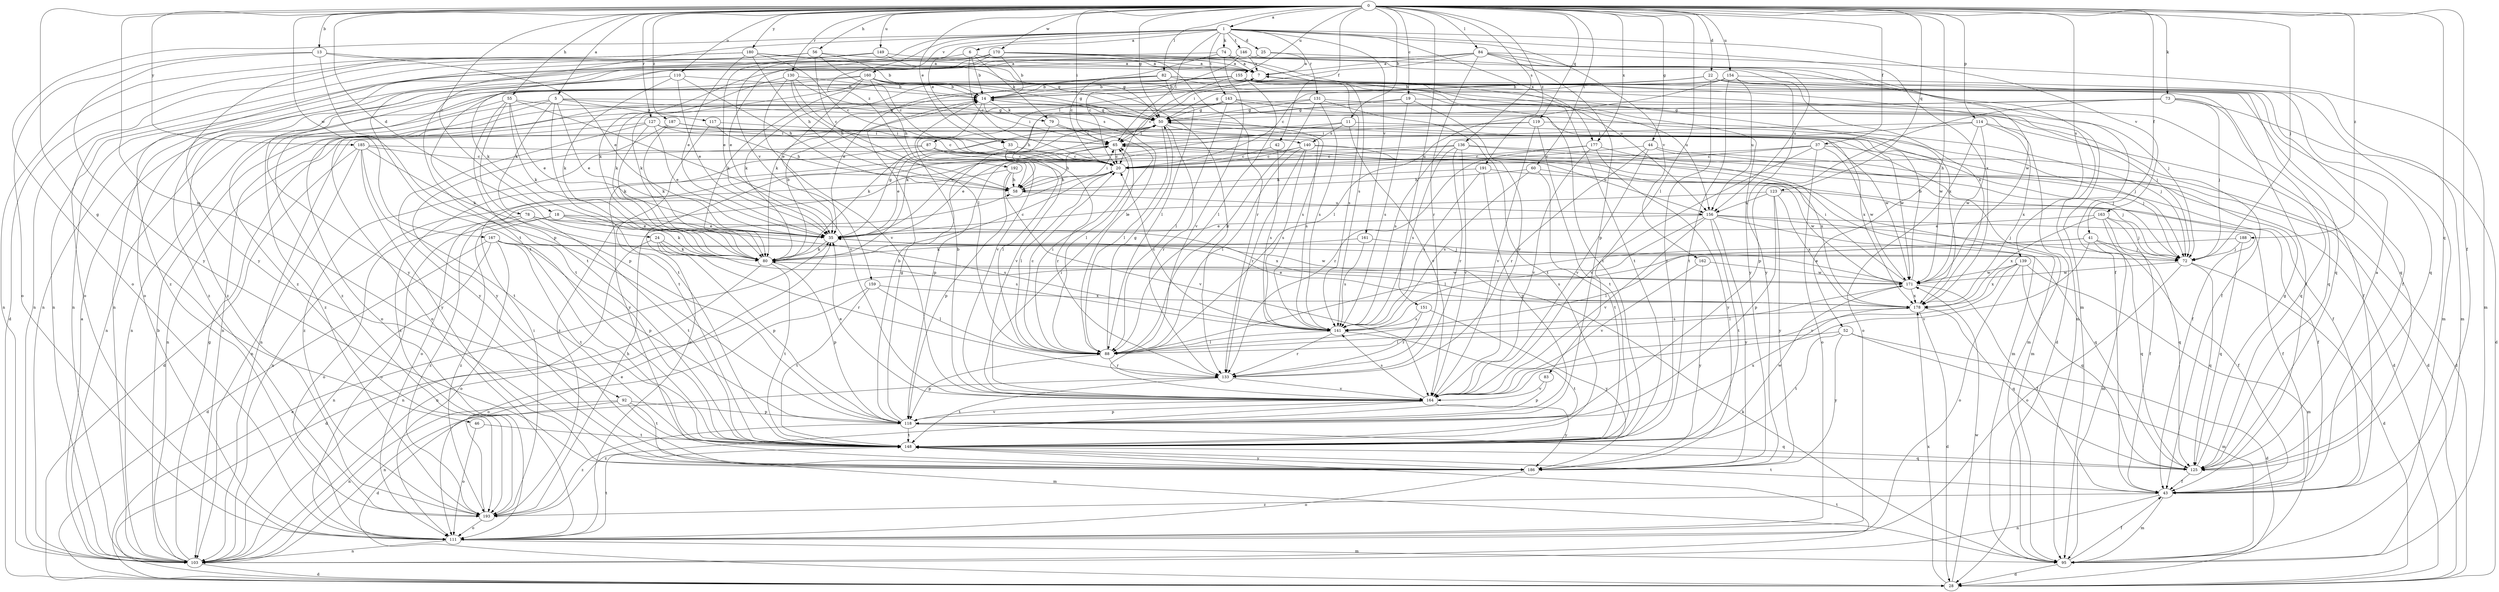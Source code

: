 strict digraph  {
0;
1;
5;
6;
7;
11;
13;
14;
18;
19;
20;
22;
24;
25;
28;
33;
35;
37;
41;
42;
43;
44;
46;
50;
52;
55;
56;
58;
60;
65;
72;
73;
74;
78;
79;
80;
82;
83;
84;
87;
88;
92;
95;
103;
110;
111;
114;
117;
118;
119;
123;
125;
127;
130;
131;
133;
136;
139;
140;
141;
143;
146;
148;
149;
151;
154;
155;
156;
159;
160;
161;
162;
163;
164;
167;
170;
171;
177;
178;
180;
185;
186;
187;
188;
191;
192;
193;
0 -> 1  [label=a];
0 -> 5  [label=a];
0 -> 11  [label=b];
0 -> 13  [label=b];
0 -> 18  [label=c];
0 -> 19  [label=c];
0 -> 22  [label=d];
0 -> 24  [label=d];
0 -> 33  [label=e];
0 -> 37  [label=f];
0 -> 41  [label=f];
0 -> 42  [label=f];
0 -> 43  [label=f];
0 -> 44  [label=g];
0 -> 46  [label=g];
0 -> 50  [label=g];
0 -> 52  [label=h];
0 -> 55  [label=h];
0 -> 56  [label=h];
0 -> 60  [label=i];
0 -> 65  [label=i];
0 -> 72  [label=j];
0 -> 73  [label=k];
0 -> 82  [label=l];
0 -> 83  [label=l];
0 -> 84  [label=l];
0 -> 92  [label=m];
0 -> 110  [label=o];
0 -> 114  [label=p];
0 -> 119  [label=q];
0 -> 123  [label=q];
0 -> 125  [label=q];
0 -> 127  [label=r];
0 -> 130  [label=r];
0 -> 136  [label=s];
0 -> 139  [label=s];
0 -> 149  [label=u];
0 -> 151  [label=u];
0 -> 154  [label=u];
0 -> 155  [label=u];
0 -> 167  [label=w];
0 -> 170  [label=w];
0 -> 177  [label=x];
0 -> 180  [label=y];
0 -> 185  [label=y];
0 -> 187  [label=z];
0 -> 188  [label=z];
0 -> 191  [label=z];
1 -> 6  [label=a];
1 -> 25  [label=d];
1 -> 33  [label=e];
1 -> 65  [label=i];
1 -> 74  [label=k];
1 -> 111  [label=o];
1 -> 131  [label=r];
1 -> 143  [label=t];
1 -> 146  [label=t];
1 -> 148  [label=t];
1 -> 159  [label=v];
1 -> 160  [label=v];
1 -> 161  [label=v];
1 -> 162  [label=v];
1 -> 163  [label=v];
1 -> 177  [label=x];
1 -> 178  [label=x];
1 -> 192  [label=z];
5 -> 35  [label=e];
5 -> 50  [label=g];
5 -> 78  [label=k];
5 -> 103  [label=n];
5 -> 117  [label=p];
5 -> 140  [label=s];
5 -> 148  [label=t];
5 -> 193  [label=z];
6 -> 7  [label=a];
6 -> 14  [label=b];
6 -> 20  [label=c];
6 -> 79  [label=k];
6 -> 103  [label=n];
7 -> 14  [label=b];
7 -> 87  [label=l];
7 -> 95  [label=m];
7 -> 125  [label=q];
7 -> 178  [label=x];
7 -> 193  [label=z];
11 -> 35  [label=e];
11 -> 72  [label=j];
11 -> 103  [label=n];
11 -> 140  [label=s];
11 -> 164  [label=v];
13 -> 7  [label=a];
13 -> 35  [label=e];
13 -> 111  [label=o];
13 -> 118  [label=p];
13 -> 186  [label=y];
14 -> 50  [label=g];
14 -> 65  [label=i];
14 -> 79  [label=k];
14 -> 141  [label=s];
14 -> 164  [label=v];
18 -> 35  [label=e];
18 -> 80  [label=k];
18 -> 111  [label=o];
18 -> 141  [label=s];
18 -> 193  [label=z];
19 -> 43  [label=f];
19 -> 50  [label=g];
19 -> 103  [label=n];
19 -> 141  [label=s];
19 -> 164  [label=v];
20 -> 58  [label=h];
20 -> 88  [label=l];
20 -> 111  [label=o];
22 -> 14  [label=b];
22 -> 20  [label=c];
22 -> 43  [label=f];
22 -> 80  [label=k];
22 -> 95  [label=m];
22 -> 125  [label=q];
22 -> 148  [label=t];
24 -> 80  [label=k];
24 -> 103  [label=n];
24 -> 118  [label=p];
24 -> 133  [label=r];
24 -> 141  [label=s];
25 -> 7  [label=a];
25 -> 95  [label=m];
25 -> 103  [label=n];
28 -> 35  [label=e];
28 -> 171  [label=w];
28 -> 178  [label=x];
33 -> 20  [label=c];
33 -> 35  [label=e];
33 -> 133  [label=r];
35 -> 50  [label=g];
35 -> 80  [label=k];
37 -> 20  [label=c];
37 -> 35  [label=e];
37 -> 72  [label=j];
37 -> 111  [label=o];
37 -> 164  [label=v];
37 -> 171  [label=w];
41 -> 43  [label=f];
41 -> 72  [label=j];
41 -> 88  [label=l];
41 -> 125  [label=q];
41 -> 141  [label=s];
41 -> 164  [label=v];
42 -> 20  [label=c];
42 -> 141  [label=s];
43 -> 95  [label=m];
43 -> 103  [label=n];
43 -> 148  [label=t];
43 -> 193  [label=z];
44 -> 20  [label=c];
44 -> 28  [label=d];
44 -> 72  [label=j];
44 -> 133  [label=r];
44 -> 164  [label=v];
46 -> 111  [label=o];
46 -> 148  [label=t];
50 -> 65  [label=i];
50 -> 88  [label=l];
50 -> 118  [label=p];
50 -> 133  [label=r];
50 -> 141  [label=s];
50 -> 171  [label=w];
50 -> 178  [label=x];
52 -> 28  [label=d];
52 -> 88  [label=l];
52 -> 95  [label=m];
52 -> 148  [label=t];
52 -> 186  [label=y];
55 -> 35  [label=e];
55 -> 50  [label=g];
55 -> 80  [label=k];
55 -> 103  [label=n];
55 -> 118  [label=p];
55 -> 148  [label=t];
55 -> 164  [label=v];
56 -> 7  [label=a];
56 -> 14  [label=b];
56 -> 20  [label=c];
56 -> 28  [label=d];
56 -> 88  [label=l];
56 -> 103  [label=n];
56 -> 111  [label=o];
58 -> 65  [label=i];
58 -> 156  [label=u];
60 -> 58  [label=h];
60 -> 141  [label=s];
60 -> 148  [label=t];
60 -> 171  [label=w];
65 -> 20  [label=c];
65 -> 43  [label=f];
65 -> 58  [label=h];
65 -> 95  [label=m];
65 -> 193  [label=z];
72 -> 28  [label=d];
72 -> 111  [label=o];
72 -> 125  [label=q];
72 -> 171  [label=w];
73 -> 28  [label=d];
73 -> 50  [label=g];
73 -> 72  [label=j];
73 -> 80  [label=k];
73 -> 118  [label=p];
73 -> 125  [label=q];
74 -> 7  [label=a];
74 -> 20  [label=c];
74 -> 103  [label=n];
74 -> 141  [label=s];
74 -> 164  [label=v];
78 -> 35  [label=e];
78 -> 111  [label=o];
78 -> 148  [label=t];
78 -> 178  [label=x];
78 -> 193  [label=z];
79 -> 65  [label=i];
79 -> 88  [label=l];
79 -> 164  [label=v];
80 -> 14  [label=b];
80 -> 20  [label=c];
80 -> 28  [label=d];
80 -> 118  [label=p];
80 -> 148  [label=t];
80 -> 171  [label=w];
82 -> 14  [label=b];
82 -> 35  [label=e];
82 -> 72  [label=j];
82 -> 80  [label=k];
82 -> 88  [label=l];
82 -> 148  [label=t];
82 -> 186  [label=y];
83 -> 118  [label=p];
83 -> 164  [label=v];
84 -> 7  [label=a];
84 -> 65  [label=i];
84 -> 95  [label=m];
84 -> 103  [label=n];
84 -> 118  [label=p];
84 -> 133  [label=r];
84 -> 156  [label=u];
84 -> 171  [label=w];
84 -> 193  [label=z];
87 -> 20  [label=c];
87 -> 88  [label=l];
87 -> 186  [label=y];
87 -> 193  [label=z];
88 -> 20  [label=c];
88 -> 50  [label=g];
88 -> 65  [label=i];
88 -> 118  [label=p];
88 -> 133  [label=r];
92 -> 28  [label=d];
92 -> 95  [label=m];
92 -> 103  [label=n];
92 -> 118  [label=p];
92 -> 148  [label=t];
95 -> 28  [label=d];
95 -> 43  [label=f];
95 -> 80  [label=k];
103 -> 7  [label=a];
103 -> 14  [label=b];
103 -> 28  [label=d];
103 -> 50  [label=g];
103 -> 148  [label=t];
110 -> 14  [label=b];
110 -> 35  [label=e];
110 -> 58  [label=h];
110 -> 80  [label=k];
110 -> 193  [label=z];
111 -> 95  [label=m];
111 -> 103  [label=n];
111 -> 148  [label=t];
114 -> 65  [label=i];
114 -> 111  [label=o];
114 -> 125  [label=q];
114 -> 141  [label=s];
114 -> 171  [label=w];
114 -> 178  [label=x];
117 -> 58  [label=h];
117 -> 65  [label=i];
117 -> 148  [label=t];
118 -> 14  [label=b];
118 -> 50  [label=g];
118 -> 125  [label=q];
118 -> 148  [label=t];
118 -> 164  [label=v];
118 -> 178  [label=x];
118 -> 193  [label=z];
119 -> 65  [label=i];
119 -> 72  [label=j];
119 -> 80  [label=k];
119 -> 148  [label=t];
119 -> 164  [label=v];
123 -> 35  [label=e];
123 -> 43  [label=f];
123 -> 118  [label=p];
123 -> 156  [label=u];
123 -> 178  [label=x];
123 -> 186  [label=y];
125 -> 7  [label=a];
125 -> 43  [label=f];
125 -> 50  [label=g];
127 -> 20  [label=c];
127 -> 35  [label=e];
127 -> 65  [label=i];
127 -> 80  [label=k];
127 -> 103  [label=n];
127 -> 171  [label=w];
127 -> 186  [label=y];
130 -> 14  [label=b];
130 -> 20  [label=c];
130 -> 58  [label=h];
130 -> 80  [label=k];
130 -> 88  [label=l];
130 -> 164  [label=v];
131 -> 43  [label=f];
131 -> 50  [label=g];
131 -> 88  [label=l];
131 -> 111  [label=o];
131 -> 141  [label=s];
131 -> 148  [label=t];
133 -> 103  [label=n];
133 -> 148  [label=t];
133 -> 164  [label=v];
136 -> 20  [label=c];
136 -> 28  [label=d];
136 -> 43  [label=f];
136 -> 133  [label=r];
136 -> 141  [label=s];
136 -> 164  [label=v];
136 -> 193  [label=z];
139 -> 95  [label=m];
139 -> 111  [label=o];
139 -> 125  [label=q];
139 -> 164  [label=v];
139 -> 171  [label=w];
139 -> 178  [label=x];
140 -> 20  [label=c];
140 -> 88  [label=l];
140 -> 95  [label=m];
140 -> 111  [label=o];
140 -> 133  [label=r];
140 -> 141  [label=s];
140 -> 178  [label=x];
141 -> 20  [label=c];
141 -> 88  [label=l];
141 -> 133  [label=r];
141 -> 148  [label=t];
143 -> 28  [label=d];
143 -> 50  [label=g];
143 -> 58  [label=h];
143 -> 72  [label=j];
143 -> 88  [label=l];
143 -> 111  [label=o];
143 -> 171  [label=w];
146 -> 7  [label=a];
146 -> 20  [label=c];
146 -> 43  [label=f];
146 -> 80  [label=k];
148 -> 125  [label=q];
148 -> 171  [label=w];
148 -> 186  [label=y];
149 -> 7  [label=a];
149 -> 35  [label=e];
149 -> 50  [label=g];
149 -> 193  [label=z];
151 -> 133  [label=r];
151 -> 141  [label=s];
151 -> 186  [label=y];
154 -> 14  [label=b];
154 -> 50  [label=g];
154 -> 88  [label=l];
154 -> 95  [label=m];
154 -> 148  [label=t];
154 -> 156  [label=u];
154 -> 186  [label=y];
155 -> 14  [label=b];
155 -> 20  [label=c];
155 -> 80  [label=k];
155 -> 88  [label=l];
155 -> 125  [label=q];
155 -> 141  [label=s];
155 -> 148  [label=t];
155 -> 156  [label=u];
155 -> 193  [label=z];
156 -> 35  [label=e];
156 -> 43  [label=f];
156 -> 72  [label=j];
156 -> 88  [label=l];
156 -> 125  [label=q];
156 -> 148  [label=t];
156 -> 164  [label=v];
156 -> 186  [label=y];
159 -> 88  [label=l];
159 -> 111  [label=o];
159 -> 148  [label=t];
159 -> 178  [label=x];
160 -> 14  [label=b];
160 -> 35  [label=e];
160 -> 43  [label=f];
160 -> 50  [label=g];
160 -> 58  [label=h];
160 -> 80  [label=k];
160 -> 133  [label=r];
160 -> 148  [label=t];
160 -> 186  [label=y];
161 -> 72  [label=j];
161 -> 80  [label=k];
161 -> 141  [label=s];
162 -> 164  [label=v];
162 -> 171  [label=w];
162 -> 186  [label=y];
163 -> 35  [label=e];
163 -> 43  [label=f];
163 -> 72  [label=j];
163 -> 95  [label=m];
163 -> 125  [label=q];
163 -> 178  [label=x];
164 -> 14  [label=b];
164 -> 35  [label=e];
164 -> 65  [label=i];
164 -> 118  [label=p];
164 -> 141  [label=s];
164 -> 186  [label=y];
164 -> 193  [label=z];
167 -> 28  [label=d];
167 -> 72  [label=j];
167 -> 103  [label=n];
167 -> 111  [label=o];
167 -> 118  [label=p];
167 -> 148  [label=t];
167 -> 171  [label=w];
170 -> 7  [label=a];
170 -> 14  [label=b];
170 -> 35  [label=e];
170 -> 80  [label=k];
170 -> 111  [label=o];
170 -> 133  [label=r];
170 -> 148  [label=t];
170 -> 156  [label=u];
170 -> 178  [label=x];
171 -> 14  [label=b];
171 -> 35  [label=e];
171 -> 43  [label=f];
171 -> 65  [label=i];
171 -> 88  [label=l];
171 -> 178  [label=x];
177 -> 20  [label=c];
177 -> 28  [label=d];
177 -> 133  [label=r];
177 -> 164  [label=v];
177 -> 186  [label=y];
178 -> 28  [label=d];
178 -> 35  [label=e];
178 -> 125  [label=q];
178 -> 141  [label=s];
180 -> 7  [label=a];
180 -> 20  [label=c];
180 -> 35  [label=e];
180 -> 50  [label=g];
180 -> 58  [label=h];
180 -> 103  [label=n];
180 -> 186  [label=y];
185 -> 20  [label=c];
185 -> 28  [label=d];
185 -> 80  [label=k];
185 -> 103  [label=n];
185 -> 148  [label=t];
185 -> 156  [label=u];
185 -> 186  [label=y];
186 -> 111  [label=o];
187 -> 65  [label=i];
187 -> 80  [label=k];
187 -> 95  [label=m];
187 -> 186  [label=y];
188 -> 72  [label=j];
188 -> 103  [label=n];
188 -> 125  [label=q];
191 -> 58  [label=h];
191 -> 72  [label=j];
191 -> 118  [label=p];
191 -> 141  [label=s];
192 -> 58  [label=h];
192 -> 103  [label=n];
192 -> 118  [label=p];
192 -> 164  [label=v];
193 -> 35  [label=e];
193 -> 58  [label=h];
193 -> 65  [label=i];
193 -> 111  [label=o];
}
